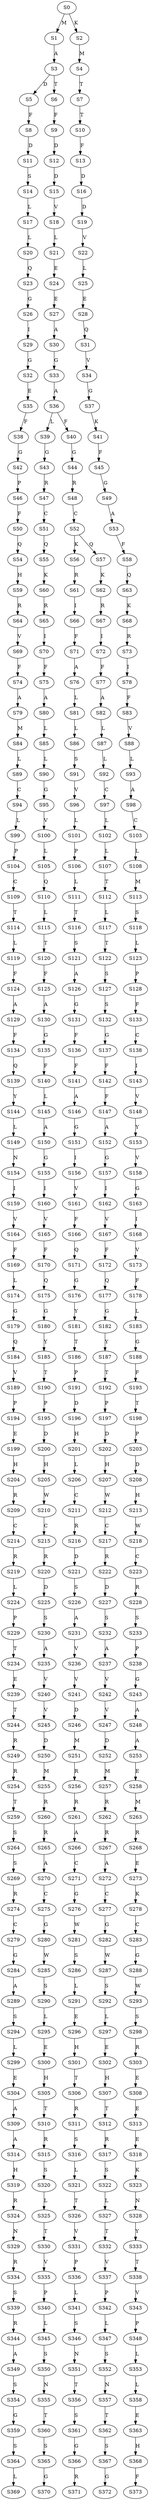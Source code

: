 strict digraph  {
	S0 -> S1 [ label = M ];
	S0 -> S2 [ label = K ];
	S1 -> S3 [ label = A ];
	S2 -> S4 [ label = M ];
	S3 -> S5 [ label = D ];
	S3 -> S6 [ label = T ];
	S4 -> S7 [ label = T ];
	S5 -> S8 [ label = F ];
	S6 -> S9 [ label = F ];
	S7 -> S10 [ label = T ];
	S8 -> S11 [ label = D ];
	S9 -> S12 [ label = D ];
	S10 -> S13 [ label = F ];
	S11 -> S14 [ label = S ];
	S12 -> S15 [ label = D ];
	S13 -> S16 [ label = D ];
	S14 -> S17 [ label = L ];
	S15 -> S18 [ label = V ];
	S16 -> S19 [ label = D ];
	S17 -> S20 [ label = L ];
	S18 -> S21 [ label = L ];
	S19 -> S22 [ label = V ];
	S20 -> S23 [ label = Q ];
	S21 -> S24 [ label = E ];
	S22 -> S25 [ label = L ];
	S23 -> S26 [ label = G ];
	S24 -> S27 [ label = E ];
	S25 -> S28 [ label = E ];
	S26 -> S29 [ label = I ];
	S27 -> S30 [ label = A ];
	S28 -> S31 [ label = Q ];
	S29 -> S32 [ label = G ];
	S30 -> S33 [ label = G ];
	S31 -> S34 [ label = V ];
	S32 -> S35 [ label = E ];
	S33 -> S36 [ label = A ];
	S34 -> S37 [ label = G ];
	S35 -> S38 [ label = F ];
	S36 -> S39 [ label = L ];
	S36 -> S40 [ label = F ];
	S37 -> S41 [ label = K ];
	S38 -> S42 [ label = G ];
	S39 -> S43 [ label = G ];
	S40 -> S44 [ label = G ];
	S41 -> S45 [ label = F ];
	S42 -> S46 [ label = P ];
	S43 -> S47 [ label = R ];
	S44 -> S48 [ label = R ];
	S45 -> S49 [ label = G ];
	S46 -> S50 [ label = F ];
	S47 -> S51 [ label = C ];
	S48 -> S52 [ label = C ];
	S49 -> S53 [ label = A ];
	S50 -> S54 [ label = Q ];
	S51 -> S55 [ label = Q ];
	S52 -> S56 [ label = K ];
	S52 -> S57 [ label = Q ];
	S53 -> S58 [ label = F ];
	S54 -> S59 [ label = H ];
	S55 -> S60 [ label = K ];
	S56 -> S61 [ label = R ];
	S57 -> S62 [ label = K ];
	S58 -> S63 [ label = Q ];
	S59 -> S64 [ label = R ];
	S60 -> S65 [ label = R ];
	S61 -> S66 [ label = I ];
	S62 -> S67 [ label = R ];
	S63 -> S68 [ label = K ];
	S64 -> S69 [ label = V ];
	S65 -> S70 [ label = I ];
	S66 -> S71 [ label = F ];
	S67 -> S72 [ label = I ];
	S68 -> S73 [ label = R ];
	S69 -> S74 [ label = F ];
	S70 -> S75 [ label = F ];
	S71 -> S76 [ label = A ];
	S72 -> S77 [ label = F ];
	S73 -> S78 [ label = I ];
	S74 -> S79 [ label = A ];
	S75 -> S80 [ label = A ];
	S76 -> S81 [ label = L ];
	S77 -> S82 [ label = A ];
	S78 -> S83 [ label = F ];
	S79 -> S84 [ label = M ];
	S80 -> S85 [ label = L ];
	S81 -> S86 [ label = L ];
	S82 -> S87 [ label = L ];
	S83 -> S88 [ label = V ];
	S84 -> S89 [ label = L ];
	S85 -> S90 [ label = L ];
	S86 -> S91 [ label = S ];
	S87 -> S92 [ label = L ];
	S88 -> S93 [ label = L ];
	S89 -> S94 [ label = C ];
	S90 -> S95 [ label = G ];
	S91 -> S96 [ label = V ];
	S92 -> S97 [ label = C ];
	S93 -> S98 [ label = A ];
	S94 -> S99 [ label = L ];
	S95 -> S100 [ label = V ];
	S96 -> S101 [ label = L ];
	S97 -> S102 [ label = L ];
	S98 -> S103 [ label = C ];
	S99 -> S104 [ label = P ];
	S100 -> S105 [ label = L ];
	S101 -> S106 [ label = P ];
	S102 -> S107 [ label = L ];
	S103 -> S108 [ label = L ];
	S104 -> S109 [ label = C ];
	S105 -> S110 [ label = Q ];
	S106 -> S111 [ label = L ];
	S107 -> S112 [ label = T ];
	S108 -> S113 [ label = M ];
	S109 -> S114 [ label = T ];
	S110 -> S115 [ label = L ];
	S111 -> S116 [ label = T ];
	S112 -> S117 [ label = L ];
	S113 -> S118 [ label = S ];
	S114 -> S119 [ label = L ];
	S115 -> S120 [ label = T ];
	S116 -> S121 [ label = S ];
	S117 -> S122 [ label = T ];
	S118 -> S123 [ label = L ];
	S119 -> S124 [ label = F ];
	S120 -> S125 [ label = F ];
	S121 -> S126 [ label = A ];
	S122 -> S127 [ label = S ];
	S123 -> S128 [ label = P ];
	S124 -> S129 [ label = A ];
	S125 -> S130 [ label = A ];
	S126 -> S131 [ label = G ];
	S127 -> S132 [ label = S ];
	S128 -> S133 [ label = F ];
	S129 -> S134 [ label = F ];
	S130 -> S135 [ label = G ];
	S131 -> S136 [ label = F ];
	S132 -> S137 [ label = G ];
	S133 -> S138 [ label = C ];
	S134 -> S139 [ label = Q ];
	S135 -> S140 [ label = F ];
	S136 -> S141 [ label = F ];
	S137 -> S142 [ label = F ];
	S138 -> S143 [ label = I ];
	S139 -> S144 [ label = Y ];
	S140 -> S145 [ label = L ];
	S141 -> S146 [ label = A ];
	S142 -> S147 [ label = F ];
	S143 -> S148 [ label = V ];
	S144 -> S149 [ label = L ];
	S145 -> S150 [ label = A ];
	S146 -> S151 [ label = G ];
	S147 -> S152 [ label = A ];
	S148 -> S153 [ label = Y ];
	S149 -> S154 [ label = N ];
	S150 -> S155 [ label = G ];
	S151 -> S156 [ label = I ];
	S152 -> S157 [ label = G ];
	S153 -> S158 [ label = V ];
	S154 -> S159 [ label = I ];
	S155 -> S160 [ label = I ];
	S156 -> S161 [ label = V ];
	S157 -> S162 [ label = I ];
	S158 -> S163 [ label = G ];
	S159 -> S164 [ label = V ];
	S160 -> S165 [ label = V ];
	S161 -> S166 [ label = F ];
	S162 -> S167 [ label = V ];
	S163 -> S168 [ label = I ];
	S164 -> S169 [ label = F ];
	S165 -> S170 [ label = F ];
	S166 -> S171 [ label = Q ];
	S167 -> S172 [ label = F ];
	S168 -> S173 [ label = V ];
	S169 -> S174 [ label = L ];
	S170 -> S175 [ label = Q ];
	S171 -> S176 [ label = G ];
	S172 -> S177 [ label = Q ];
	S173 -> S178 [ label = F ];
	S174 -> S179 [ label = G ];
	S175 -> S180 [ label = G ];
	S176 -> S181 [ label = Y ];
	S177 -> S182 [ label = G ];
	S178 -> S183 [ label = L ];
	S179 -> S184 [ label = Q ];
	S180 -> S185 [ label = Y ];
	S181 -> S186 [ label = T ];
	S182 -> S187 [ label = Y ];
	S183 -> S188 [ label = G ];
	S184 -> S189 [ label = V ];
	S185 -> S190 [ label = T ];
	S186 -> S191 [ label = P ];
	S187 -> S192 [ label = T ];
	S188 -> S193 [ label = F ];
	S189 -> S194 [ label = P ];
	S190 -> S195 [ label = P ];
	S191 -> S196 [ label = D ];
	S192 -> S197 [ label = P ];
	S193 -> S198 [ label = T ];
	S194 -> S199 [ label = E ];
	S195 -> S200 [ label = D ];
	S196 -> S201 [ label = H ];
	S197 -> S202 [ label = D ];
	S198 -> S203 [ label = P ];
	S199 -> S204 [ label = H ];
	S200 -> S205 [ label = H ];
	S201 -> S206 [ label = L ];
	S202 -> S207 [ label = H ];
	S203 -> S208 [ label = D ];
	S204 -> S209 [ label = R ];
	S205 -> S210 [ label = W ];
	S206 -> S211 [ label = C ];
	S207 -> S212 [ label = W ];
	S208 -> S213 [ label = H ];
	S209 -> S214 [ label = C ];
	S210 -> S215 [ label = C ];
	S211 -> S216 [ label = R ];
	S212 -> S217 [ label = C ];
	S213 -> S218 [ label = W ];
	S214 -> S219 [ label = R ];
	S215 -> S220 [ label = R ];
	S216 -> S221 [ label = D ];
	S217 -> S222 [ label = R ];
	S218 -> S223 [ label = C ];
	S219 -> S224 [ label = L ];
	S220 -> S225 [ label = D ];
	S221 -> S226 [ label = S ];
	S222 -> S227 [ label = D ];
	S223 -> S228 [ label = R ];
	S224 -> S229 [ label = P ];
	S225 -> S230 [ label = S ];
	S226 -> S231 [ label = A ];
	S227 -> S232 [ label = S ];
	S228 -> S233 [ label = S ];
	S229 -> S234 [ label = T ];
	S230 -> S235 [ label = A ];
	S231 -> S236 [ label = V ];
	S232 -> S237 [ label = A ];
	S233 -> S238 [ label = P ];
	S234 -> S239 [ label = E ];
	S235 -> S240 [ label = V ];
	S236 -> S241 [ label = V ];
	S237 -> S242 [ label = V ];
	S238 -> S243 [ label = G ];
	S239 -> S244 [ label = T ];
	S240 -> S245 [ label = V ];
	S241 -> S246 [ label = D ];
	S242 -> S247 [ label = V ];
	S243 -> S248 [ label = A ];
	S244 -> S249 [ label = R ];
	S245 -> S250 [ label = D ];
	S246 -> S251 [ label = M ];
	S247 -> S252 [ label = D ];
	S248 -> S253 [ label = A ];
	S249 -> S254 [ label = R ];
	S250 -> S255 [ label = M ];
	S251 -> S256 [ label = R ];
	S252 -> S257 [ label = M ];
	S253 -> S258 [ label = E ];
	S254 -> S259 [ label = T ];
	S255 -> S260 [ label = R ];
	S256 -> S261 [ label = R ];
	S257 -> S262 [ label = R ];
	S258 -> S263 [ label = M ];
	S259 -> S264 [ label = S ];
	S260 -> S265 [ label = R ];
	S261 -> S266 [ label = A ];
	S262 -> S267 [ label = R ];
	S263 -> S268 [ label = R ];
	S264 -> S269 [ label = S ];
	S265 -> S270 [ label = A ];
	S266 -> S271 [ label = C ];
	S267 -> S272 [ label = A ];
	S268 -> S273 [ label = E ];
	S269 -> S274 [ label = R ];
	S270 -> S275 [ label = C ];
	S271 -> S276 [ label = G ];
	S272 -> S277 [ label = C ];
	S273 -> S278 [ label = K ];
	S274 -> S279 [ label = C ];
	S275 -> S280 [ label = G ];
	S276 -> S281 [ label = W ];
	S277 -> S282 [ label = G ];
	S278 -> S283 [ label = C ];
	S279 -> S284 [ label = G ];
	S280 -> S285 [ label = W ];
	S281 -> S286 [ label = S ];
	S282 -> S287 [ label = W ];
	S283 -> S288 [ label = G ];
	S284 -> S289 [ label = A ];
	S285 -> S290 [ label = S ];
	S286 -> S291 [ label = L ];
	S287 -> S292 [ label = S ];
	S288 -> S293 [ label = W ];
	S289 -> S294 [ label = S ];
	S290 -> S295 [ label = L ];
	S291 -> S296 [ label = E ];
	S292 -> S297 [ label = L ];
	S293 -> S298 [ label = S ];
	S294 -> S299 [ label = L ];
	S295 -> S300 [ label = E ];
	S296 -> S301 [ label = H ];
	S297 -> S302 [ label = E ];
	S298 -> S303 [ label = R ];
	S299 -> S304 [ label = E ];
	S300 -> S305 [ label = H ];
	S301 -> S306 [ label = T ];
	S302 -> S307 [ label = H ];
	S303 -> S308 [ label = E ];
	S304 -> S309 [ label = A ];
	S305 -> S310 [ label = T ];
	S306 -> S311 [ label = R ];
	S307 -> S312 [ label = T ];
	S308 -> S313 [ label = E ];
	S309 -> S314 [ label = A ];
	S310 -> S315 [ label = R ];
	S311 -> S316 [ label = S ];
	S312 -> S317 [ label = R ];
	S313 -> S318 [ label = E ];
	S314 -> S319 [ label = H ];
	S315 -> S320 [ label = S ];
	S316 -> S321 [ label = L ];
	S317 -> S322 [ label = S ];
	S318 -> S323 [ label = K ];
	S319 -> S324 [ label = R ];
	S320 -> S325 [ label = L ];
	S321 -> S326 [ label = T ];
	S322 -> S327 [ label = L ];
	S323 -> S328 [ label = N ];
	S324 -> S329 [ label = N ];
	S325 -> S330 [ label = T ];
	S326 -> S331 [ label = V ];
	S327 -> S332 [ label = T ];
	S328 -> S333 [ label = Y ];
	S329 -> S334 [ label = R ];
	S330 -> S335 [ label = V ];
	S331 -> S336 [ label = P ];
	S332 -> S337 [ label = V ];
	S333 -> S338 [ label = T ];
	S334 -> S339 [ label = S ];
	S335 -> S340 [ label = P ];
	S336 -> S341 [ label = L ];
	S337 -> S342 [ label = P ];
	S338 -> S343 [ label = V ];
	S339 -> S344 [ label = R ];
	S340 -> S345 [ label = L ];
	S341 -> S346 [ label = S ];
	S342 -> S347 [ label = L ];
	S343 -> S348 [ label = P ];
	S344 -> S349 [ label = A ];
	S345 -> S350 [ label = S ];
	S346 -> S351 [ label = N ];
	S347 -> S352 [ label = S ];
	S348 -> S353 [ label = L ];
	S349 -> S354 [ label = S ];
	S350 -> S355 [ label = N ];
	S351 -> S356 [ label = T ];
	S352 -> S357 [ label = N ];
	S353 -> S358 [ label = L ];
	S354 -> S359 [ label = G ];
	S355 -> S360 [ label = T ];
	S356 -> S361 [ label = S ];
	S357 -> S362 [ label = T ];
	S358 -> S363 [ label = E ];
	S359 -> S364 [ label = S ];
	S360 -> S365 [ label = S ];
	S361 -> S366 [ label = G ];
	S362 -> S367 [ label = S ];
	S363 -> S368 [ label = H ];
	S364 -> S369 [ label = L ];
	S365 -> S370 [ label = G ];
	S366 -> S371 [ label = R ];
	S367 -> S372 [ label = G ];
	S368 -> S373 [ label = F ];
}

